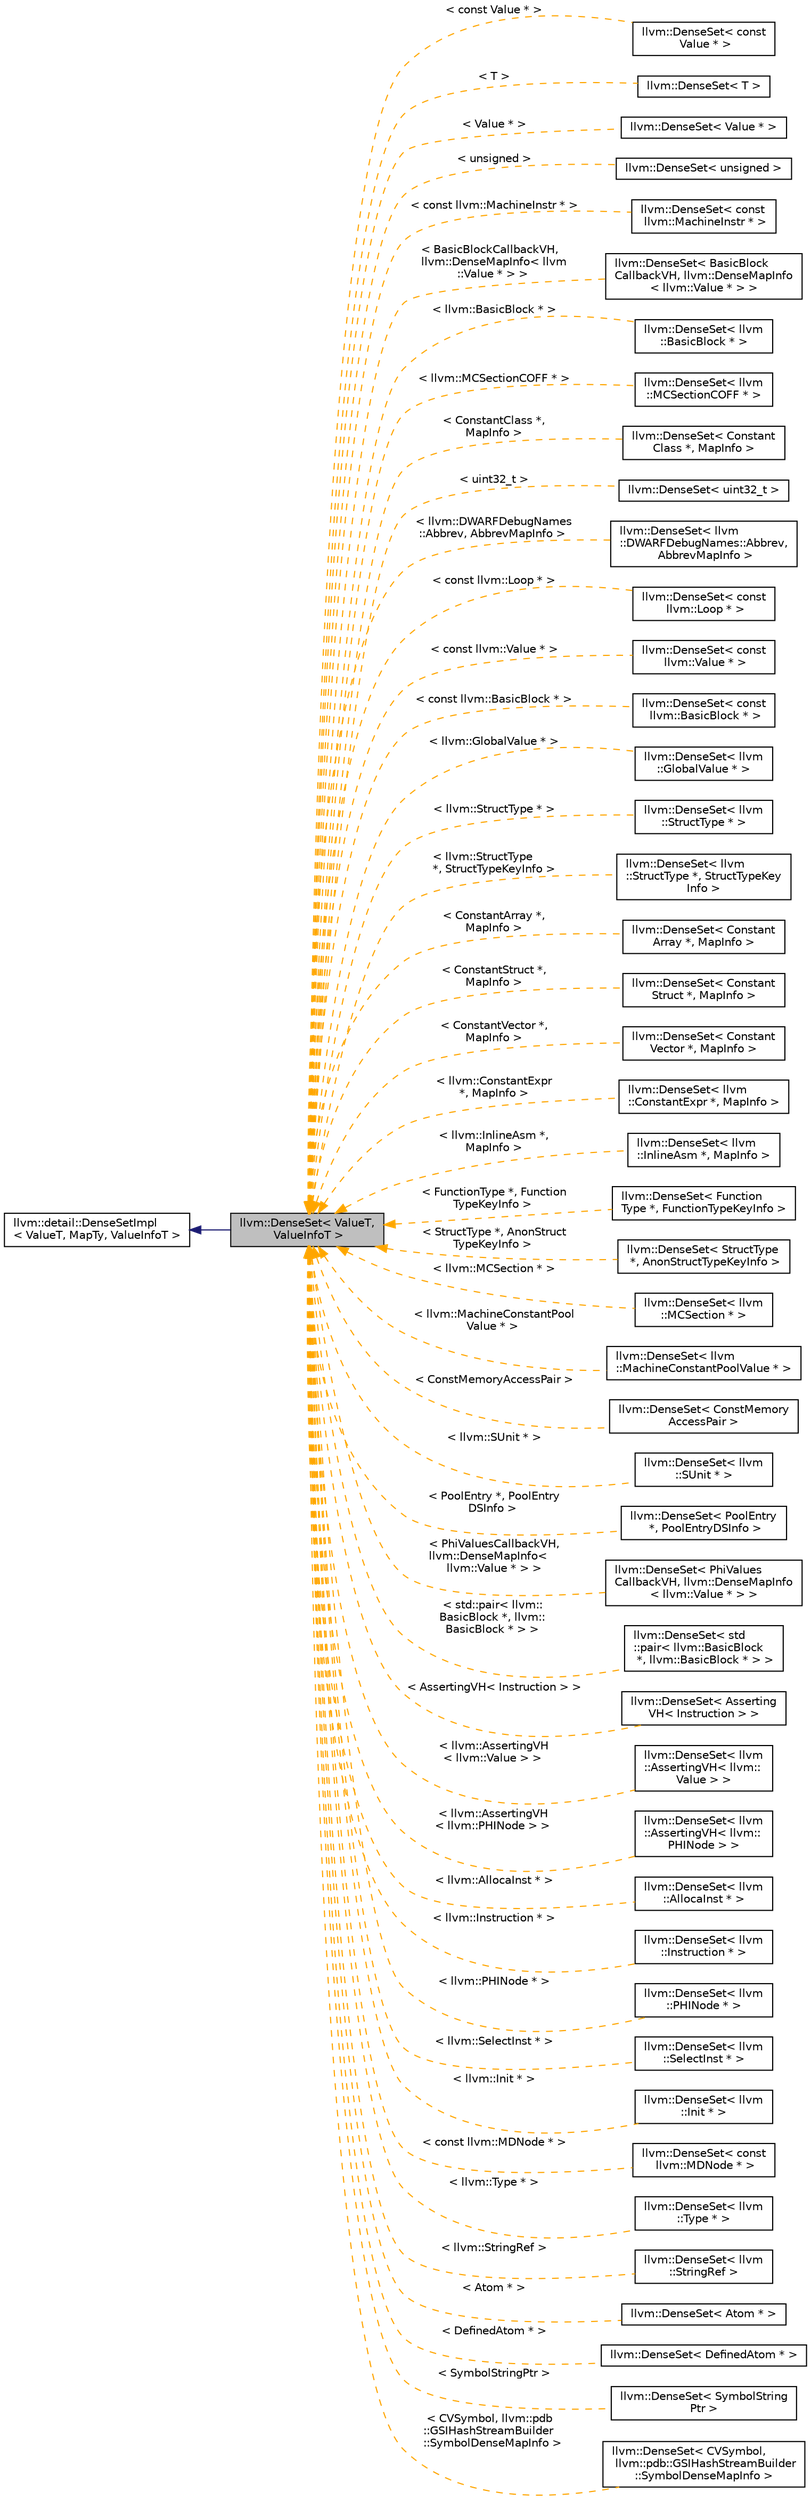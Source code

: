 digraph "llvm::DenseSet&lt; ValueT, ValueInfoT &gt;"
{
 // LATEX_PDF_SIZE
  bgcolor="transparent";
  edge [fontname="Helvetica",fontsize="10",labelfontname="Helvetica",labelfontsize="10"];
  node [fontname="Helvetica",fontsize="10",shape="box"];
  rankdir="LR";
  Node1 [label="llvm::DenseSet\< ValueT,\l ValueInfoT \>",height=0.2,width=0.4,color="black", fillcolor="grey75", style="filled", fontcolor="black",tooltip="Implements a dense probed hash-table based set."];
  Node2 -> Node1 [dir="back",color="midnightblue",fontsize="10",style="solid",fontname="Helvetica"];
  Node2 [label="llvm::detail::DenseSetImpl\l\< ValueT, MapTy, ValueInfoT \>",height=0.2,width=0.4,color="black",URL="$classllvm_1_1detail_1_1DenseSetImpl.html",tooltip="Base class for DenseSet and DenseSmallSet."];
  Node1 -> Node3 [dir="back",color="orange",fontsize="10",style="dashed",label=" \< const Value * \>" ,fontname="Helvetica"];
  Node3 [label="llvm::DenseSet\< const\l Value * \>",height=0.2,width=0.4,color="black",URL="$classllvm_1_1DenseSet.html",tooltip=" "];
  Node1 -> Node4 [dir="back",color="orange",fontsize="10",style="dashed",label=" \< T \>" ,fontname="Helvetica"];
  Node4 [label="llvm::DenseSet\< T \>",height=0.2,width=0.4,color="black",URL="$classllvm_1_1DenseSet.html",tooltip=" "];
  Node1 -> Node5 [dir="back",color="orange",fontsize="10",style="dashed",label=" \< Value * \>" ,fontname="Helvetica"];
  Node5 [label="llvm::DenseSet\< Value * \>",height=0.2,width=0.4,color="black",URL="$classllvm_1_1DenseSet.html",tooltip=" "];
  Node1 -> Node6 [dir="back",color="orange",fontsize="10",style="dashed",label=" \< unsigned \>" ,fontname="Helvetica"];
  Node6 [label="llvm::DenseSet\< unsigned \>",height=0.2,width=0.4,color="black",URL="$classllvm_1_1DenseSet.html",tooltip=" "];
  Node1 -> Node7 [dir="back",color="orange",fontsize="10",style="dashed",label=" \< const llvm::MachineInstr * \>" ,fontname="Helvetica"];
  Node7 [label="llvm::DenseSet\< const\l llvm::MachineInstr * \>",height=0.2,width=0.4,color="black",URL="$classllvm_1_1DenseSet.html",tooltip=" "];
  Node1 -> Node8 [dir="back",color="orange",fontsize="10",style="dashed",label=" \< BasicBlockCallbackVH,\l llvm::DenseMapInfo\< llvm\l::Value * \> \>" ,fontname="Helvetica"];
  Node8 [label="llvm::DenseSet\< BasicBlock\lCallbackVH, llvm::DenseMapInfo\l\< llvm::Value * \> \>",height=0.2,width=0.4,color="black",URL="$classllvm_1_1DenseSet.html",tooltip=" "];
  Node1 -> Node9 [dir="back",color="orange",fontsize="10",style="dashed",label=" \< llvm::BasicBlock * \>" ,fontname="Helvetica"];
  Node9 [label="llvm::DenseSet\< llvm\l::BasicBlock * \>",height=0.2,width=0.4,color="black",URL="$classllvm_1_1DenseSet.html",tooltip=" "];
  Node1 -> Node10 [dir="back",color="orange",fontsize="10",style="dashed",label=" \< llvm::MCSectionCOFF * \>" ,fontname="Helvetica"];
  Node10 [label="llvm::DenseSet\< llvm\l::MCSectionCOFF * \>",height=0.2,width=0.4,color="black",URL="$classllvm_1_1DenseSet.html",tooltip=" "];
  Node1 -> Node11 [dir="back",color="orange",fontsize="10",style="dashed",label=" \< ConstantClass *,\l MapInfo \>" ,fontname="Helvetica"];
  Node11 [label="llvm::DenseSet\< Constant\lClass *, MapInfo \>",height=0.2,width=0.4,color="black",URL="$classllvm_1_1DenseSet.html",tooltip=" "];
  Node1 -> Node12 [dir="back",color="orange",fontsize="10",style="dashed",label=" \< uint32_t \>" ,fontname="Helvetica"];
  Node12 [label="llvm::DenseSet\< uint32_t \>",height=0.2,width=0.4,color="black",URL="$classllvm_1_1DenseSet.html",tooltip=" "];
  Node1 -> Node13 [dir="back",color="orange",fontsize="10",style="dashed",label=" \< llvm::DWARFDebugNames\l::Abbrev, AbbrevMapInfo \>" ,fontname="Helvetica"];
  Node13 [label="llvm::DenseSet\< llvm\l::DWARFDebugNames::Abbrev,\l AbbrevMapInfo \>",height=0.2,width=0.4,color="black",URL="$classllvm_1_1DenseSet.html",tooltip=" "];
  Node1 -> Node14 [dir="back",color="orange",fontsize="10",style="dashed",label=" \< const llvm::Loop * \>" ,fontname="Helvetica"];
  Node14 [label="llvm::DenseSet\< const\l llvm::Loop * \>",height=0.2,width=0.4,color="black",URL="$classllvm_1_1DenseSet.html",tooltip=" "];
  Node1 -> Node15 [dir="back",color="orange",fontsize="10",style="dashed",label=" \< const llvm::Value * \>" ,fontname="Helvetica"];
  Node15 [label="llvm::DenseSet\< const\l llvm::Value * \>",height=0.2,width=0.4,color="black",URL="$classllvm_1_1DenseSet.html",tooltip=" "];
  Node1 -> Node16 [dir="back",color="orange",fontsize="10",style="dashed",label=" \< const llvm::BasicBlock * \>" ,fontname="Helvetica"];
  Node16 [label="llvm::DenseSet\< const\l llvm::BasicBlock * \>",height=0.2,width=0.4,color="black",URL="$classllvm_1_1DenseSet.html",tooltip=" "];
  Node1 -> Node17 [dir="back",color="orange",fontsize="10",style="dashed",label=" \< llvm::GlobalValue * \>" ,fontname="Helvetica"];
  Node17 [label="llvm::DenseSet\< llvm\l::GlobalValue * \>",height=0.2,width=0.4,color="black",URL="$classllvm_1_1DenseSet.html",tooltip=" "];
  Node1 -> Node18 [dir="back",color="orange",fontsize="10",style="dashed",label=" \< llvm::StructType * \>" ,fontname="Helvetica"];
  Node18 [label="llvm::DenseSet\< llvm\l::StructType * \>",height=0.2,width=0.4,color="black",URL="$classllvm_1_1DenseSet.html",tooltip=" "];
  Node1 -> Node19 [dir="back",color="orange",fontsize="10",style="dashed",label=" \< llvm::StructType\l *, StructTypeKeyInfo \>" ,fontname="Helvetica"];
  Node19 [label="llvm::DenseSet\< llvm\l::StructType *, StructTypeKey\lInfo \>",height=0.2,width=0.4,color="black",URL="$classllvm_1_1DenseSet.html",tooltip=" "];
  Node1 -> Node20 [dir="back",color="orange",fontsize="10",style="dashed",label=" \< ConstantArray *,\l MapInfo \>" ,fontname="Helvetica"];
  Node20 [label="llvm::DenseSet\< Constant\lArray *, MapInfo \>",height=0.2,width=0.4,color="black",URL="$classllvm_1_1DenseSet.html",tooltip=" "];
  Node1 -> Node21 [dir="back",color="orange",fontsize="10",style="dashed",label=" \< ConstantStruct *,\l MapInfo \>" ,fontname="Helvetica"];
  Node21 [label="llvm::DenseSet\< Constant\lStruct *, MapInfo \>",height=0.2,width=0.4,color="black",URL="$classllvm_1_1DenseSet.html",tooltip=" "];
  Node1 -> Node22 [dir="back",color="orange",fontsize="10",style="dashed",label=" \< ConstantVector *,\l MapInfo \>" ,fontname="Helvetica"];
  Node22 [label="llvm::DenseSet\< Constant\lVector *, MapInfo \>",height=0.2,width=0.4,color="black",URL="$classllvm_1_1DenseSet.html",tooltip=" "];
  Node1 -> Node23 [dir="back",color="orange",fontsize="10",style="dashed",label=" \< llvm::ConstantExpr\l *, MapInfo \>" ,fontname="Helvetica"];
  Node23 [label="llvm::DenseSet\< llvm\l::ConstantExpr *, MapInfo \>",height=0.2,width=0.4,color="black",URL="$classllvm_1_1DenseSet.html",tooltip=" "];
  Node1 -> Node24 [dir="back",color="orange",fontsize="10",style="dashed",label=" \< llvm::InlineAsm *,\l MapInfo \>" ,fontname="Helvetica"];
  Node24 [label="llvm::DenseSet\< llvm\l::InlineAsm *, MapInfo \>",height=0.2,width=0.4,color="black",URL="$classllvm_1_1DenseSet.html",tooltip=" "];
  Node1 -> Node25 [dir="back",color="orange",fontsize="10",style="dashed",label=" \< FunctionType *, Function\lTypeKeyInfo \>" ,fontname="Helvetica"];
  Node25 [label="llvm::DenseSet\< Function\lType *, FunctionTypeKeyInfo \>",height=0.2,width=0.4,color="black",URL="$classllvm_1_1DenseSet.html",tooltip=" "];
  Node1 -> Node26 [dir="back",color="orange",fontsize="10",style="dashed",label=" \< StructType *, AnonStruct\lTypeKeyInfo \>" ,fontname="Helvetica"];
  Node26 [label="llvm::DenseSet\< StructType\l *, AnonStructTypeKeyInfo \>",height=0.2,width=0.4,color="black",URL="$classllvm_1_1DenseSet.html",tooltip=" "];
  Node1 -> Node27 [dir="back",color="orange",fontsize="10",style="dashed",label=" \< llvm::MCSection * \>" ,fontname="Helvetica"];
  Node27 [label="llvm::DenseSet\< llvm\l::MCSection * \>",height=0.2,width=0.4,color="black",URL="$classllvm_1_1DenseSet.html",tooltip=" "];
  Node1 -> Node28 [dir="back",color="orange",fontsize="10",style="dashed",label=" \< llvm::MachineConstantPool\lValue * \>" ,fontname="Helvetica"];
  Node28 [label="llvm::DenseSet\< llvm\l::MachineConstantPoolValue * \>",height=0.2,width=0.4,color="black",URL="$classllvm_1_1DenseSet.html",tooltip=" "];
  Node1 -> Node29 [dir="back",color="orange",fontsize="10",style="dashed",label=" \< ConstMemoryAccessPair \>" ,fontname="Helvetica"];
  Node29 [label="llvm::DenseSet\< ConstMemory\lAccessPair \>",height=0.2,width=0.4,color="black",URL="$classllvm_1_1DenseSet.html",tooltip=" "];
  Node1 -> Node30 [dir="back",color="orange",fontsize="10",style="dashed",label=" \< llvm::SUnit * \>" ,fontname="Helvetica"];
  Node30 [label="llvm::DenseSet\< llvm\l::SUnit * \>",height=0.2,width=0.4,color="black",URL="$classllvm_1_1DenseSet.html",tooltip=" "];
  Node1 -> Node31 [dir="back",color="orange",fontsize="10",style="dashed",label=" \< PoolEntry *, PoolEntry\lDSInfo \>" ,fontname="Helvetica"];
  Node31 [label="llvm::DenseSet\< PoolEntry\l *, PoolEntryDSInfo \>",height=0.2,width=0.4,color="black",URL="$classllvm_1_1DenseSet.html",tooltip=" "];
  Node1 -> Node32 [dir="back",color="orange",fontsize="10",style="dashed",label=" \< PhiValuesCallbackVH,\l llvm::DenseMapInfo\<\l llvm::Value * \> \>" ,fontname="Helvetica"];
  Node32 [label="llvm::DenseSet\< PhiValues\lCallbackVH, llvm::DenseMapInfo\l\< llvm::Value * \> \>",height=0.2,width=0.4,color="black",URL="$classllvm_1_1DenseSet.html",tooltip=" "];
  Node1 -> Node33 [dir="back",color="orange",fontsize="10",style="dashed",label=" \< std::pair\< llvm::\lBasicBlock *, llvm::\lBasicBlock * \> \>" ,fontname="Helvetica"];
  Node33 [label="llvm::DenseSet\< std\l::pair\< llvm::BasicBlock\l *, llvm::BasicBlock * \> \>",height=0.2,width=0.4,color="black",URL="$classllvm_1_1DenseSet.html",tooltip=" "];
  Node1 -> Node34 [dir="back",color="orange",fontsize="10",style="dashed",label=" \< AssertingVH\< Instruction \> \>" ,fontname="Helvetica"];
  Node34 [label="llvm::DenseSet\< Asserting\lVH\< Instruction \> \>",height=0.2,width=0.4,color="black",URL="$classllvm_1_1DenseSet.html",tooltip=" "];
  Node1 -> Node35 [dir="back",color="orange",fontsize="10",style="dashed",label=" \< llvm::AssertingVH\l\< llvm::Value \> \>" ,fontname="Helvetica"];
  Node35 [label="llvm::DenseSet\< llvm\l::AssertingVH\< llvm::\lValue \> \>",height=0.2,width=0.4,color="black",URL="$classllvm_1_1DenseSet.html",tooltip=" "];
  Node1 -> Node36 [dir="back",color="orange",fontsize="10",style="dashed",label=" \< llvm::AssertingVH\l\< llvm::PHINode \> \>" ,fontname="Helvetica"];
  Node36 [label="llvm::DenseSet\< llvm\l::AssertingVH\< llvm::\lPHINode \> \>",height=0.2,width=0.4,color="black",URL="$classllvm_1_1DenseSet.html",tooltip=" "];
  Node1 -> Node37 [dir="back",color="orange",fontsize="10",style="dashed",label=" \< llvm::AllocaInst * \>" ,fontname="Helvetica"];
  Node37 [label="llvm::DenseSet\< llvm\l::AllocaInst * \>",height=0.2,width=0.4,color="black",URL="$classllvm_1_1DenseSet.html",tooltip=" "];
  Node1 -> Node38 [dir="back",color="orange",fontsize="10",style="dashed",label=" \< llvm::Instruction * \>" ,fontname="Helvetica"];
  Node38 [label="llvm::DenseSet\< llvm\l::Instruction * \>",height=0.2,width=0.4,color="black",URL="$classllvm_1_1DenseSet.html",tooltip=" "];
  Node1 -> Node39 [dir="back",color="orange",fontsize="10",style="dashed",label=" \< llvm::PHINode * \>" ,fontname="Helvetica"];
  Node39 [label="llvm::DenseSet\< llvm\l::PHINode * \>",height=0.2,width=0.4,color="black",URL="$classllvm_1_1DenseSet.html",tooltip=" "];
  Node1 -> Node40 [dir="back",color="orange",fontsize="10",style="dashed",label=" \< llvm::SelectInst * \>" ,fontname="Helvetica"];
  Node40 [label="llvm::DenseSet\< llvm\l::SelectInst * \>",height=0.2,width=0.4,color="black",URL="$classllvm_1_1DenseSet.html",tooltip=" "];
  Node1 -> Node41 [dir="back",color="orange",fontsize="10",style="dashed",label=" \< llvm::Init * \>" ,fontname="Helvetica"];
  Node41 [label="llvm::DenseSet\< llvm\l::Init * \>",height=0.2,width=0.4,color="black",URL="$classllvm_1_1DenseSet.html",tooltip=" "];
  Node1 -> Node42 [dir="back",color="orange",fontsize="10",style="dashed",label=" \< const llvm::MDNode * \>" ,fontname="Helvetica"];
  Node42 [label="llvm::DenseSet\< const\l llvm::MDNode * \>",height=0.2,width=0.4,color="black",URL="$classllvm_1_1DenseSet.html",tooltip=" "];
  Node1 -> Node43 [dir="back",color="orange",fontsize="10",style="dashed",label=" \< llvm::Type * \>" ,fontname="Helvetica"];
  Node43 [label="llvm::DenseSet\< llvm\l::Type * \>",height=0.2,width=0.4,color="black",URL="$classllvm_1_1DenseSet.html",tooltip=" "];
  Node1 -> Node44 [dir="back",color="orange",fontsize="10",style="dashed",label=" \< llvm::StringRef \>" ,fontname="Helvetica"];
  Node44 [label="llvm::DenseSet\< llvm\l::StringRef \>",height=0.2,width=0.4,color="black",URL="$classllvm_1_1DenseSet.html",tooltip=" "];
  Node1 -> Node45 [dir="back",color="orange",fontsize="10",style="dashed",label=" \< Atom * \>" ,fontname="Helvetica"];
  Node45 [label="llvm::DenseSet\< Atom * \>",height=0.2,width=0.4,color="black",URL="$classllvm_1_1DenseSet.html",tooltip=" "];
  Node1 -> Node46 [dir="back",color="orange",fontsize="10",style="dashed",label=" \< DefinedAtom * \>" ,fontname="Helvetica"];
  Node46 [label="llvm::DenseSet\< DefinedAtom * \>",height=0.2,width=0.4,color="black",URL="$classllvm_1_1DenseSet.html",tooltip=" "];
  Node1 -> Node47 [dir="back",color="orange",fontsize="10",style="dashed",label=" \< SymbolStringPtr \>" ,fontname="Helvetica"];
  Node47 [label="llvm::DenseSet\< SymbolString\lPtr \>",height=0.2,width=0.4,color="black",URL="$classllvm_1_1DenseSet.html",tooltip=" "];
  Node1 -> Node48 [dir="back",color="orange",fontsize="10",style="dashed",label=" \< CVSymbol, llvm::pdb\l::GSIHashStreamBuilder\l::SymbolDenseMapInfo \>" ,fontname="Helvetica"];
  Node48 [label="llvm::DenseSet\< CVSymbol,\l llvm::pdb::GSIHashStreamBuilder\l::SymbolDenseMapInfo \>",height=0.2,width=0.4,color="black",URL="$classllvm_1_1DenseSet.html",tooltip=" "];
}
